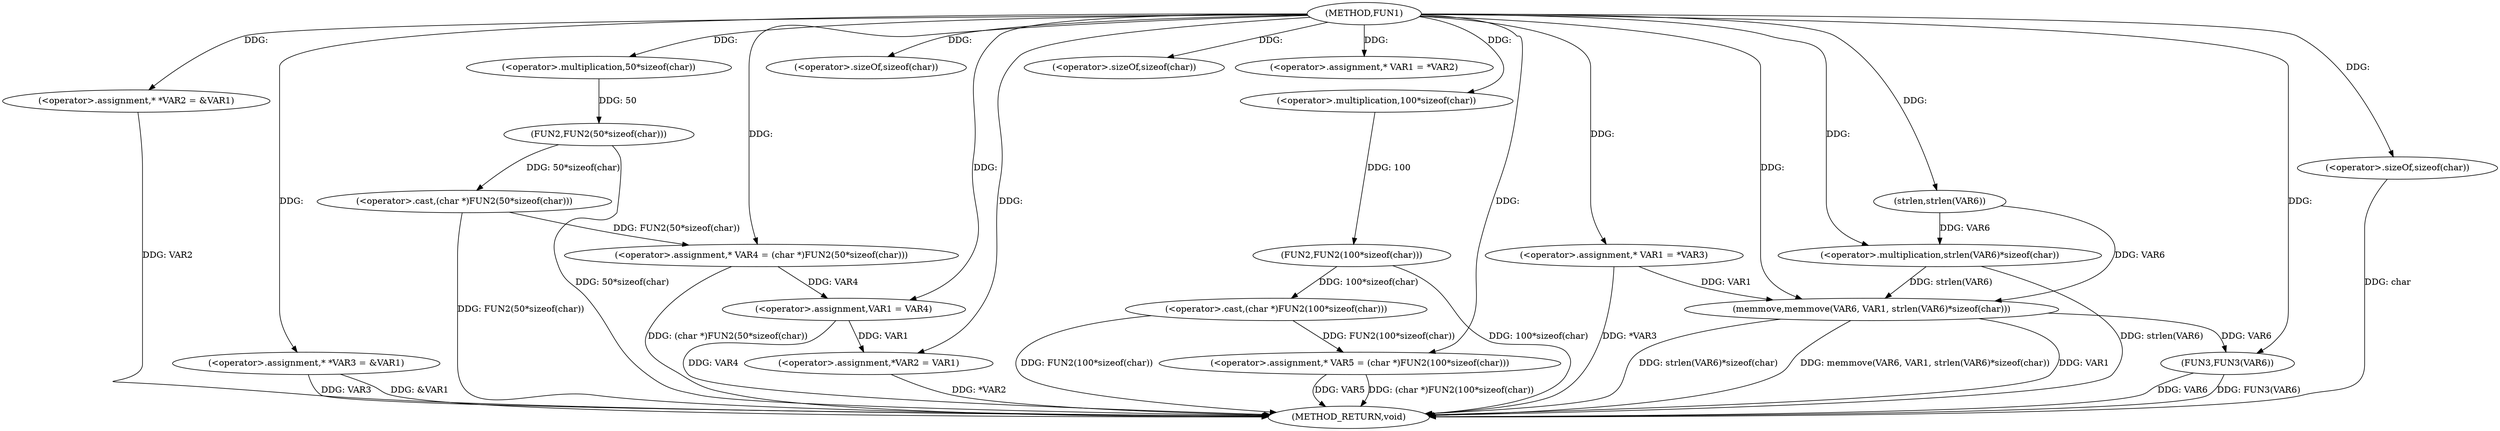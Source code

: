digraph FUN1 {  
"1000100" [label = "(METHOD,FUN1)" ]
"1000164" [label = "(METHOD_RETURN,void)" ]
"1000104" [label = "(<operator>.assignment,* *VAR2 = &VAR1)" ]
"1000109" [label = "(<operator>.assignment,* *VAR3 = &VAR1)" ]
"1000114" [label = "(<operator>.assignment,* VAR4 = (char *)FUN2(50*sizeof(char)))" ]
"1000116" [label = "(<operator>.cast,(char *)FUN2(50*sizeof(char)))" ]
"1000118" [label = "(FUN2,FUN2(50*sizeof(char)))" ]
"1000119" [label = "(<operator>.multiplication,50*sizeof(char))" ]
"1000121" [label = "(<operator>.sizeOf,sizeof(char))" ]
"1000124" [label = "(<operator>.assignment,* VAR5 = (char *)FUN2(100*sizeof(char)))" ]
"1000126" [label = "(<operator>.cast,(char *)FUN2(100*sizeof(char)))" ]
"1000128" [label = "(FUN2,FUN2(100*sizeof(char)))" ]
"1000129" [label = "(<operator>.multiplication,100*sizeof(char))" ]
"1000131" [label = "(<operator>.sizeOf,sizeof(char))" ]
"1000135" [label = "(<operator>.assignment,* VAR1 = *VAR2)" ]
"1000139" [label = "(<operator>.assignment,VAR1 = VAR4)" ]
"1000142" [label = "(<operator>.assignment,*VAR2 = VAR1)" ]
"1000148" [label = "(<operator>.assignment,* VAR1 = *VAR3)" ]
"1000154" [label = "(memmove,memmove(VAR6, VAR1, strlen(VAR6)*sizeof(char)))" ]
"1000157" [label = "(<operator>.multiplication,strlen(VAR6)*sizeof(char))" ]
"1000158" [label = "(strlen,strlen(VAR6))" ]
"1000160" [label = "(<operator>.sizeOf,sizeof(char))" ]
"1000162" [label = "(FUN3,FUN3(VAR6))" ]
  "1000124" -> "1000164"  [ label = "DDG: (char *)FUN2(100*sizeof(char))"] 
  "1000124" -> "1000164"  [ label = "DDG: VAR5"] 
  "1000154" -> "1000164"  [ label = "DDG: strlen(VAR6)*sizeof(char)"] 
  "1000104" -> "1000164"  [ label = "DDG: VAR2"] 
  "1000116" -> "1000164"  [ label = "DDG: FUN2(50*sizeof(char))"] 
  "1000154" -> "1000164"  [ label = "DDG: memmove(VAR6, VAR1, strlen(VAR6)*sizeof(char))"] 
  "1000142" -> "1000164"  [ label = "DDG: *VAR2"] 
  "1000148" -> "1000164"  [ label = "DDG: *VAR3"] 
  "1000118" -> "1000164"  [ label = "DDG: 50*sizeof(char)"] 
  "1000139" -> "1000164"  [ label = "DDG: VAR4"] 
  "1000128" -> "1000164"  [ label = "DDG: 100*sizeof(char)"] 
  "1000157" -> "1000164"  [ label = "DDG: strlen(VAR6)"] 
  "1000109" -> "1000164"  [ label = "DDG: VAR3"] 
  "1000126" -> "1000164"  [ label = "DDG: FUN2(100*sizeof(char))"] 
  "1000154" -> "1000164"  [ label = "DDG: VAR1"] 
  "1000162" -> "1000164"  [ label = "DDG: VAR6"] 
  "1000162" -> "1000164"  [ label = "DDG: FUN3(VAR6)"] 
  "1000114" -> "1000164"  [ label = "DDG: (char *)FUN2(50*sizeof(char))"] 
  "1000109" -> "1000164"  [ label = "DDG: &VAR1"] 
  "1000160" -> "1000164"  [ label = "DDG: char"] 
  "1000100" -> "1000104"  [ label = "DDG: "] 
  "1000100" -> "1000109"  [ label = "DDG: "] 
  "1000116" -> "1000114"  [ label = "DDG: FUN2(50*sizeof(char))"] 
  "1000100" -> "1000114"  [ label = "DDG: "] 
  "1000118" -> "1000116"  [ label = "DDG: 50*sizeof(char)"] 
  "1000119" -> "1000118"  [ label = "DDG: 50"] 
  "1000100" -> "1000119"  [ label = "DDG: "] 
  "1000100" -> "1000121"  [ label = "DDG: "] 
  "1000126" -> "1000124"  [ label = "DDG: FUN2(100*sizeof(char))"] 
  "1000100" -> "1000124"  [ label = "DDG: "] 
  "1000128" -> "1000126"  [ label = "DDG: 100*sizeof(char)"] 
  "1000129" -> "1000128"  [ label = "DDG: 100"] 
  "1000100" -> "1000129"  [ label = "DDG: "] 
  "1000100" -> "1000131"  [ label = "DDG: "] 
  "1000100" -> "1000135"  [ label = "DDG: "] 
  "1000114" -> "1000139"  [ label = "DDG: VAR4"] 
  "1000100" -> "1000139"  [ label = "DDG: "] 
  "1000139" -> "1000142"  [ label = "DDG: VAR1"] 
  "1000100" -> "1000142"  [ label = "DDG: "] 
  "1000100" -> "1000148"  [ label = "DDG: "] 
  "1000158" -> "1000154"  [ label = "DDG: VAR6"] 
  "1000100" -> "1000154"  [ label = "DDG: "] 
  "1000148" -> "1000154"  [ label = "DDG: VAR1"] 
  "1000157" -> "1000154"  [ label = "DDG: strlen(VAR6)"] 
  "1000158" -> "1000157"  [ label = "DDG: VAR6"] 
  "1000100" -> "1000158"  [ label = "DDG: "] 
  "1000100" -> "1000157"  [ label = "DDG: "] 
  "1000100" -> "1000160"  [ label = "DDG: "] 
  "1000154" -> "1000162"  [ label = "DDG: VAR6"] 
  "1000100" -> "1000162"  [ label = "DDG: "] 
}
